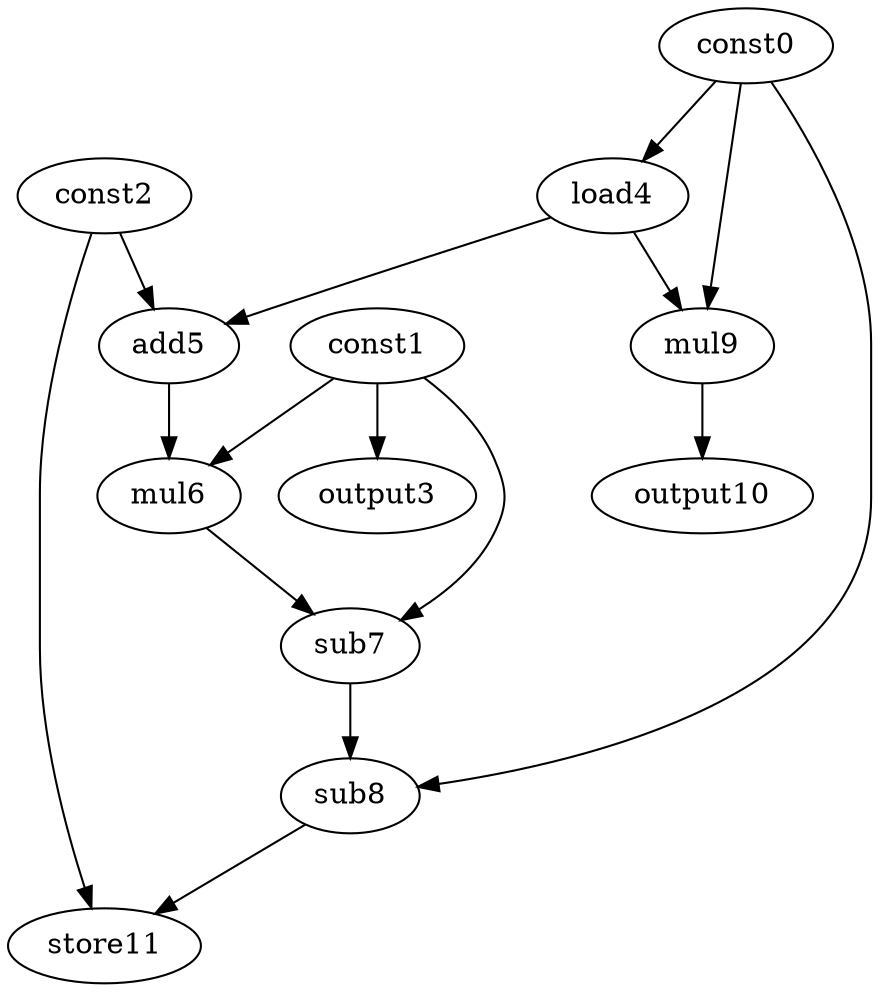 digraph G { 
const0[opcode=const]; 
const1[opcode=const]; 
const2[opcode=const]; 
output3[opcode=output]; 
load4[opcode=load]; 
add5[opcode=add]; 
mul6[opcode=mul]; 
sub7[opcode=sub]; 
sub8[opcode=sub]; 
mul9[opcode=mul]; 
output10[opcode=output]; 
store11[opcode=store]; 
const1->output3[operand=0];
const0->load4[operand=0];
const2->add5[operand=0];
load4->add5[operand=1];
const0->mul9[operand=0];
load4->mul9[operand=1];
const1->mul6[operand=0];
add5->mul6[operand=1];
mul9->output10[operand=0];
const1->sub7[operand=0];
mul6->sub7[operand=1];
const0->sub8[operand=0];
sub7->sub8[operand=1];
sub8->store11[operand=0];
const2->store11[operand=1];
}

